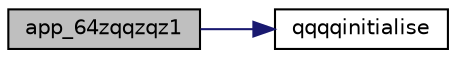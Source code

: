 digraph "app_64zqqzqz1"
{
  edge [fontname="Helvetica",fontsize="10",labelfontname="Helvetica",labelfontsize="10"];
  node [fontname="Helvetica",fontsize="10",shape=record];
  rankdir="LR";
  Node51 [label="app_64zqqzqz1",height=0.2,width=0.4,color="black", fillcolor="grey75", style="filled", fontcolor="black"];
  Node51 -> Node52 [color="midnightblue",fontsize="10",style="solid",fontname="Helvetica"];
  Node52 [label="qqqqinitialise",height=0.2,width=0.4,color="black", fillcolor="white", style="filled",URL="$inszt__app_8c.html#ab860f96a01c75c73f8c0cafc5ac84896"];
}
